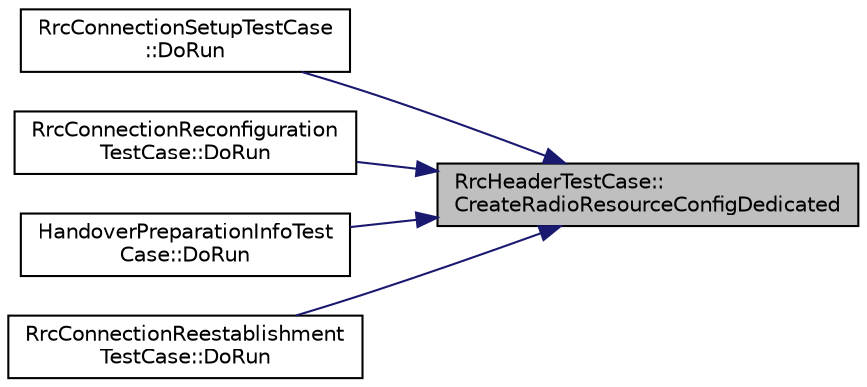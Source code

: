 digraph "RrcHeaderTestCase::CreateRadioResourceConfigDedicated"
{
 // LATEX_PDF_SIZE
  edge [fontname="Helvetica",fontsize="10",labelfontname="Helvetica",labelfontsize="10"];
  node [fontname="Helvetica",fontsize="10",shape=record];
  rankdir="RL";
  Node1 [label="RrcHeaderTestCase::\lCreateRadioResourceConfigDedicated",height=0.2,width=0.4,color="black", fillcolor="grey75", style="filled", fontcolor="black",tooltip="Create radio resource config dedicated."];
  Node1 -> Node2 [dir="back",color="midnightblue",fontsize="10",style="solid",fontname="Helvetica"];
  Node2 [label="RrcConnectionSetupTestCase\l::DoRun",height=0.2,width=0.4,color="black", fillcolor="white", style="filled",URL="$class_rrc_connection_setup_test_case.html#a167082ea179ee6608f4cd608eef3b87e",tooltip="Implementation to actually run this TestCase."];
  Node1 -> Node3 [dir="back",color="midnightblue",fontsize="10",style="solid",fontname="Helvetica"];
  Node3 [label="RrcConnectionReconfiguration\lTestCase::DoRun",height=0.2,width=0.4,color="black", fillcolor="white", style="filled",URL="$class_rrc_connection_reconfiguration_test_case.html#a2b89d71bea1fac367654a314ffb228a8",tooltip="Implementation to actually run this TestCase."];
  Node1 -> Node4 [dir="back",color="midnightblue",fontsize="10",style="solid",fontname="Helvetica"];
  Node4 [label="HandoverPreparationInfoTest\lCase::DoRun",height=0.2,width=0.4,color="black", fillcolor="white", style="filled",URL="$class_handover_preparation_info_test_case.html#af2543e8eacd157b1cc0ec5615a3aba95",tooltip="Implementation to actually run this TestCase."];
  Node1 -> Node5 [dir="back",color="midnightblue",fontsize="10",style="solid",fontname="Helvetica"];
  Node5 [label="RrcConnectionReestablishment\lTestCase::DoRun",height=0.2,width=0.4,color="black", fillcolor="white", style="filled",URL="$class_rrc_connection_reestablishment_test_case.html#a83b77e685792d906456e37b202274265",tooltip="Implementation to actually run this TestCase."];
}
